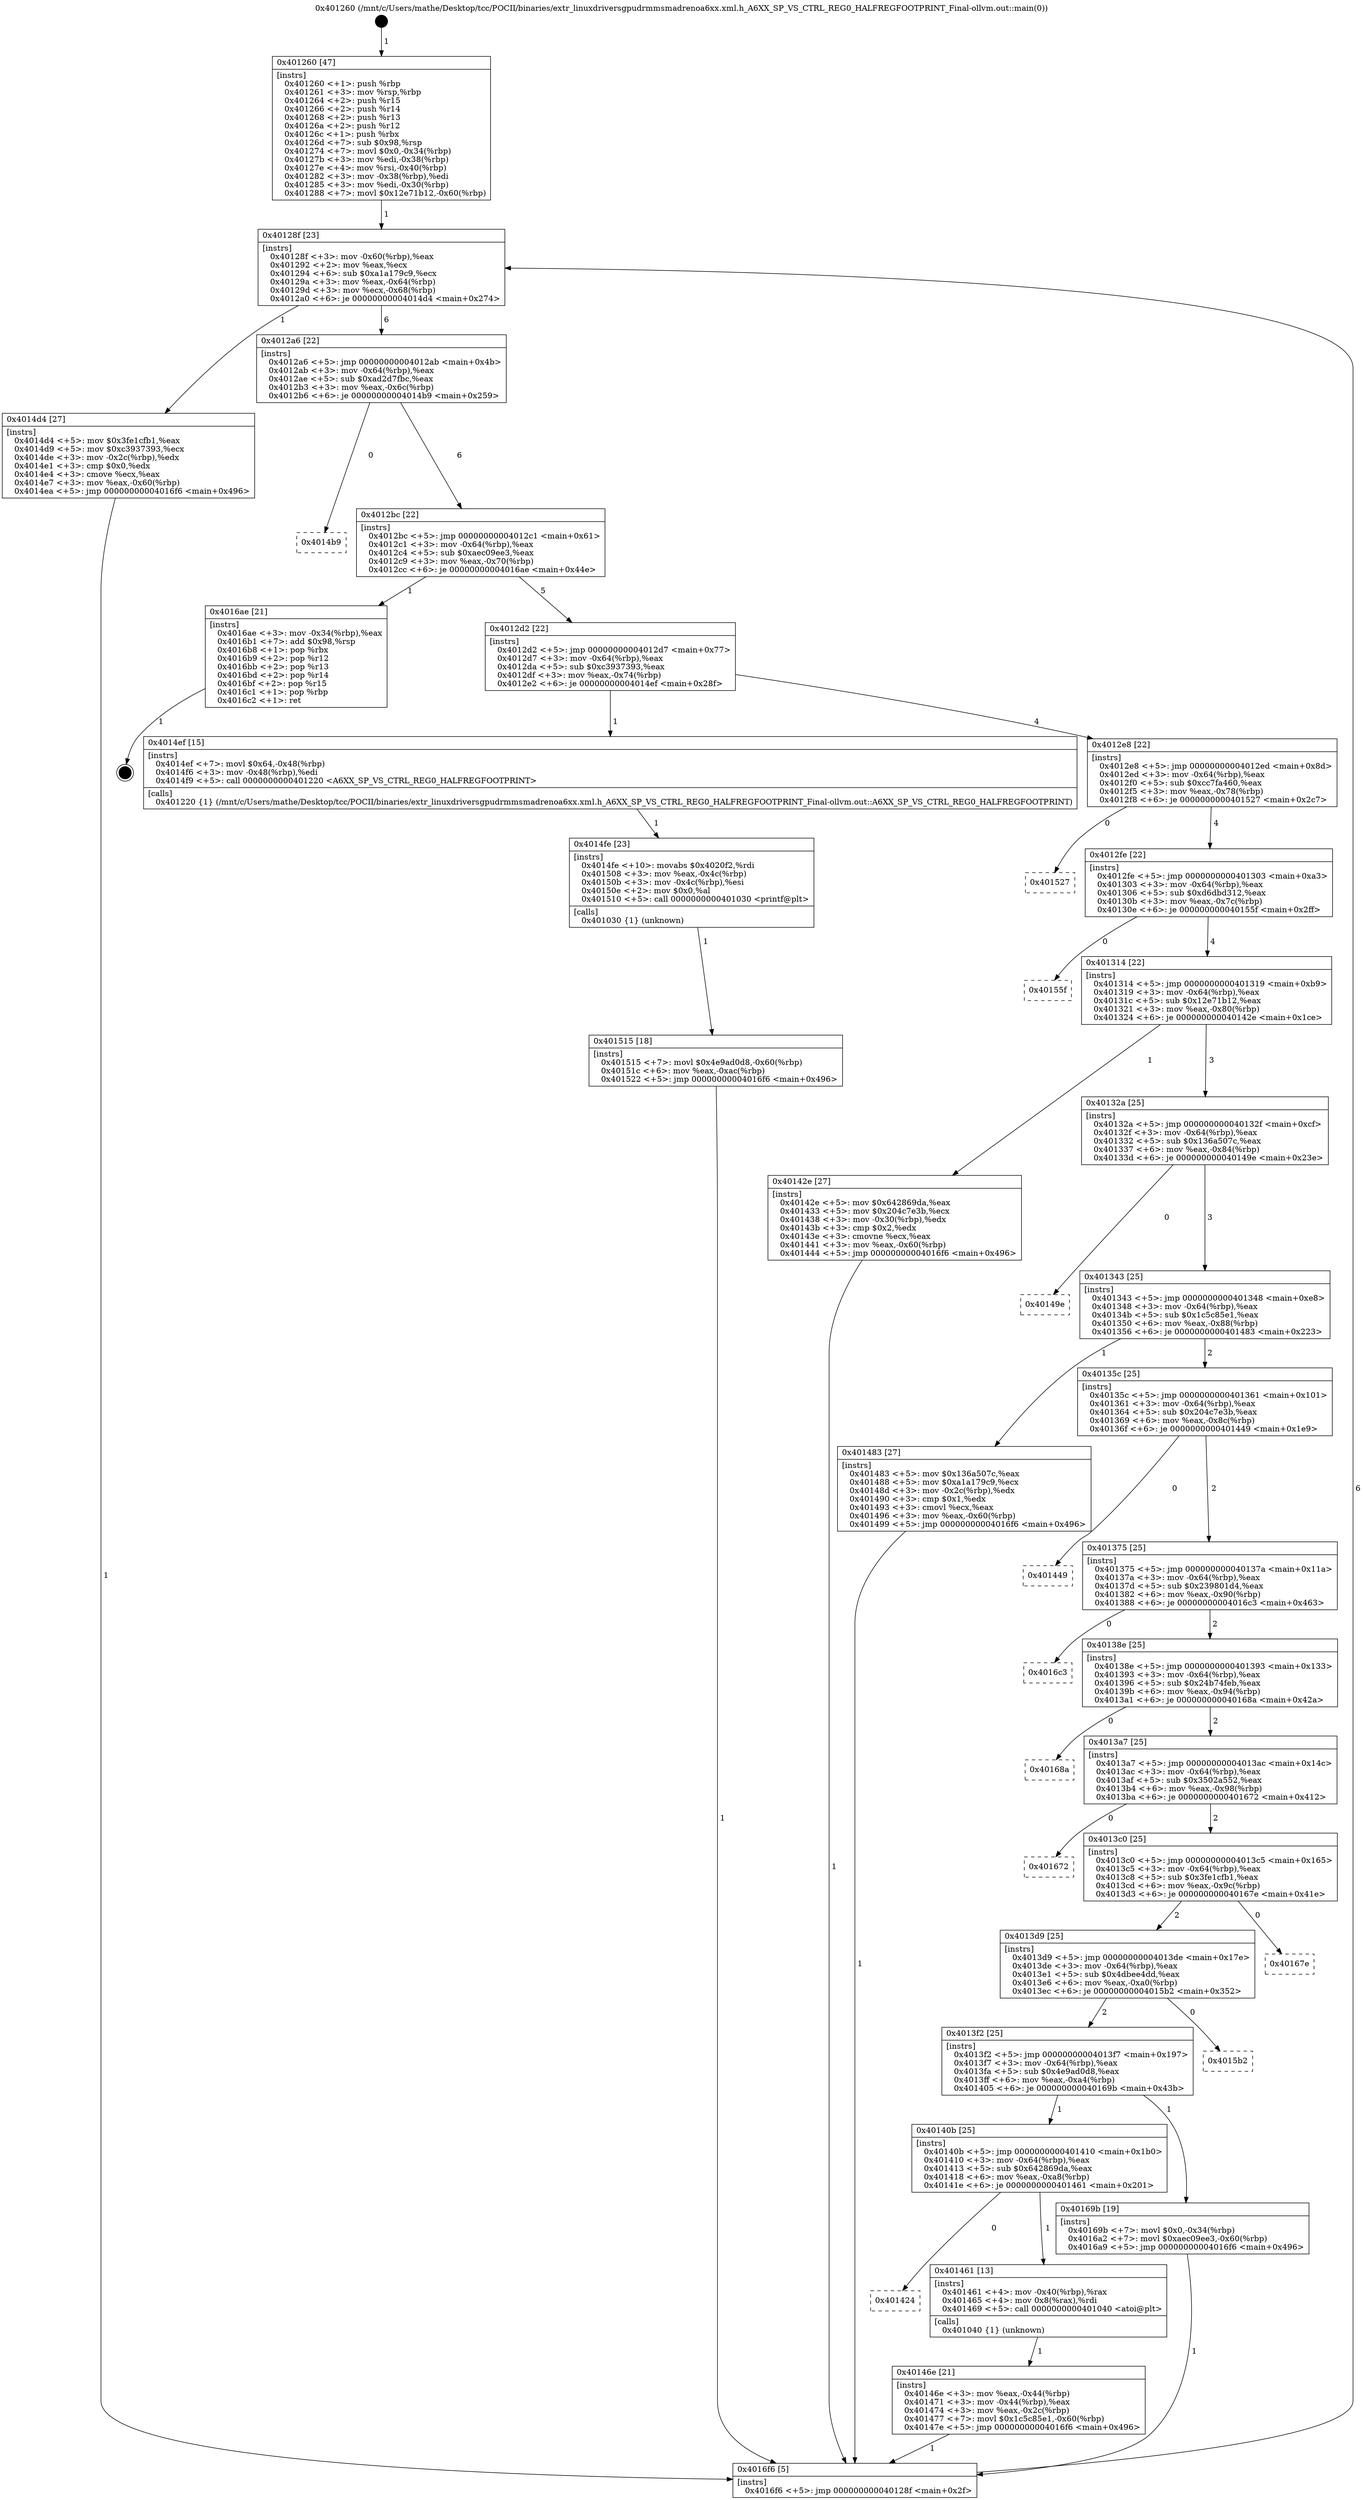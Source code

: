 digraph "0x401260" {
  label = "0x401260 (/mnt/c/Users/mathe/Desktop/tcc/POCII/binaries/extr_linuxdriversgpudrmmsmadrenoa6xx.xml.h_A6XX_SP_VS_CTRL_REG0_HALFREGFOOTPRINT_Final-ollvm.out::main(0))"
  labelloc = "t"
  node[shape=record]

  Entry [label="",width=0.3,height=0.3,shape=circle,fillcolor=black,style=filled]
  "0x40128f" [label="{
     0x40128f [23]\l
     | [instrs]\l
     &nbsp;&nbsp;0x40128f \<+3\>: mov -0x60(%rbp),%eax\l
     &nbsp;&nbsp;0x401292 \<+2\>: mov %eax,%ecx\l
     &nbsp;&nbsp;0x401294 \<+6\>: sub $0xa1a179c9,%ecx\l
     &nbsp;&nbsp;0x40129a \<+3\>: mov %eax,-0x64(%rbp)\l
     &nbsp;&nbsp;0x40129d \<+3\>: mov %ecx,-0x68(%rbp)\l
     &nbsp;&nbsp;0x4012a0 \<+6\>: je 00000000004014d4 \<main+0x274\>\l
  }"]
  "0x4014d4" [label="{
     0x4014d4 [27]\l
     | [instrs]\l
     &nbsp;&nbsp;0x4014d4 \<+5\>: mov $0x3fe1cfb1,%eax\l
     &nbsp;&nbsp;0x4014d9 \<+5\>: mov $0xc3937393,%ecx\l
     &nbsp;&nbsp;0x4014de \<+3\>: mov -0x2c(%rbp),%edx\l
     &nbsp;&nbsp;0x4014e1 \<+3\>: cmp $0x0,%edx\l
     &nbsp;&nbsp;0x4014e4 \<+3\>: cmove %ecx,%eax\l
     &nbsp;&nbsp;0x4014e7 \<+3\>: mov %eax,-0x60(%rbp)\l
     &nbsp;&nbsp;0x4014ea \<+5\>: jmp 00000000004016f6 \<main+0x496\>\l
  }"]
  "0x4012a6" [label="{
     0x4012a6 [22]\l
     | [instrs]\l
     &nbsp;&nbsp;0x4012a6 \<+5\>: jmp 00000000004012ab \<main+0x4b\>\l
     &nbsp;&nbsp;0x4012ab \<+3\>: mov -0x64(%rbp),%eax\l
     &nbsp;&nbsp;0x4012ae \<+5\>: sub $0xad2d7fbc,%eax\l
     &nbsp;&nbsp;0x4012b3 \<+3\>: mov %eax,-0x6c(%rbp)\l
     &nbsp;&nbsp;0x4012b6 \<+6\>: je 00000000004014b9 \<main+0x259\>\l
  }"]
  Exit [label="",width=0.3,height=0.3,shape=circle,fillcolor=black,style=filled,peripheries=2]
  "0x4014b9" [label="{
     0x4014b9\l
  }", style=dashed]
  "0x4012bc" [label="{
     0x4012bc [22]\l
     | [instrs]\l
     &nbsp;&nbsp;0x4012bc \<+5\>: jmp 00000000004012c1 \<main+0x61\>\l
     &nbsp;&nbsp;0x4012c1 \<+3\>: mov -0x64(%rbp),%eax\l
     &nbsp;&nbsp;0x4012c4 \<+5\>: sub $0xaec09ee3,%eax\l
     &nbsp;&nbsp;0x4012c9 \<+3\>: mov %eax,-0x70(%rbp)\l
     &nbsp;&nbsp;0x4012cc \<+6\>: je 00000000004016ae \<main+0x44e\>\l
  }"]
  "0x401515" [label="{
     0x401515 [18]\l
     | [instrs]\l
     &nbsp;&nbsp;0x401515 \<+7\>: movl $0x4e9ad0d8,-0x60(%rbp)\l
     &nbsp;&nbsp;0x40151c \<+6\>: mov %eax,-0xac(%rbp)\l
     &nbsp;&nbsp;0x401522 \<+5\>: jmp 00000000004016f6 \<main+0x496\>\l
  }"]
  "0x4016ae" [label="{
     0x4016ae [21]\l
     | [instrs]\l
     &nbsp;&nbsp;0x4016ae \<+3\>: mov -0x34(%rbp),%eax\l
     &nbsp;&nbsp;0x4016b1 \<+7\>: add $0x98,%rsp\l
     &nbsp;&nbsp;0x4016b8 \<+1\>: pop %rbx\l
     &nbsp;&nbsp;0x4016b9 \<+2\>: pop %r12\l
     &nbsp;&nbsp;0x4016bb \<+2\>: pop %r13\l
     &nbsp;&nbsp;0x4016bd \<+2\>: pop %r14\l
     &nbsp;&nbsp;0x4016bf \<+2\>: pop %r15\l
     &nbsp;&nbsp;0x4016c1 \<+1\>: pop %rbp\l
     &nbsp;&nbsp;0x4016c2 \<+1\>: ret\l
  }"]
  "0x4012d2" [label="{
     0x4012d2 [22]\l
     | [instrs]\l
     &nbsp;&nbsp;0x4012d2 \<+5\>: jmp 00000000004012d7 \<main+0x77\>\l
     &nbsp;&nbsp;0x4012d7 \<+3\>: mov -0x64(%rbp),%eax\l
     &nbsp;&nbsp;0x4012da \<+5\>: sub $0xc3937393,%eax\l
     &nbsp;&nbsp;0x4012df \<+3\>: mov %eax,-0x74(%rbp)\l
     &nbsp;&nbsp;0x4012e2 \<+6\>: je 00000000004014ef \<main+0x28f\>\l
  }"]
  "0x4014fe" [label="{
     0x4014fe [23]\l
     | [instrs]\l
     &nbsp;&nbsp;0x4014fe \<+10\>: movabs $0x4020f2,%rdi\l
     &nbsp;&nbsp;0x401508 \<+3\>: mov %eax,-0x4c(%rbp)\l
     &nbsp;&nbsp;0x40150b \<+3\>: mov -0x4c(%rbp),%esi\l
     &nbsp;&nbsp;0x40150e \<+2\>: mov $0x0,%al\l
     &nbsp;&nbsp;0x401510 \<+5\>: call 0000000000401030 \<printf@plt\>\l
     | [calls]\l
     &nbsp;&nbsp;0x401030 \{1\} (unknown)\l
  }"]
  "0x4014ef" [label="{
     0x4014ef [15]\l
     | [instrs]\l
     &nbsp;&nbsp;0x4014ef \<+7\>: movl $0x64,-0x48(%rbp)\l
     &nbsp;&nbsp;0x4014f6 \<+3\>: mov -0x48(%rbp),%edi\l
     &nbsp;&nbsp;0x4014f9 \<+5\>: call 0000000000401220 \<A6XX_SP_VS_CTRL_REG0_HALFREGFOOTPRINT\>\l
     | [calls]\l
     &nbsp;&nbsp;0x401220 \{1\} (/mnt/c/Users/mathe/Desktop/tcc/POCII/binaries/extr_linuxdriversgpudrmmsmadrenoa6xx.xml.h_A6XX_SP_VS_CTRL_REG0_HALFREGFOOTPRINT_Final-ollvm.out::A6XX_SP_VS_CTRL_REG0_HALFREGFOOTPRINT)\l
  }"]
  "0x4012e8" [label="{
     0x4012e8 [22]\l
     | [instrs]\l
     &nbsp;&nbsp;0x4012e8 \<+5\>: jmp 00000000004012ed \<main+0x8d\>\l
     &nbsp;&nbsp;0x4012ed \<+3\>: mov -0x64(%rbp),%eax\l
     &nbsp;&nbsp;0x4012f0 \<+5\>: sub $0xcc7fa460,%eax\l
     &nbsp;&nbsp;0x4012f5 \<+3\>: mov %eax,-0x78(%rbp)\l
     &nbsp;&nbsp;0x4012f8 \<+6\>: je 0000000000401527 \<main+0x2c7\>\l
  }"]
  "0x40146e" [label="{
     0x40146e [21]\l
     | [instrs]\l
     &nbsp;&nbsp;0x40146e \<+3\>: mov %eax,-0x44(%rbp)\l
     &nbsp;&nbsp;0x401471 \<+3\>: mov -0x44(%rbp),%eax\l
     &nbsp;&nbsp;0x401474 \<+3\>: mov %eax,-0x2c(%rbp)\l
     &nbsp;&nbsp;0x401477 \<+7\>: movl $0x1c5c85e1,-0x60(%rbp)\l
     &nbsp;&nbsp;0x40147e \<+5\>: jmp 00000000004016f6 \<main+0x496\>\l
  }"]
  "0x401527" [label="{
     0x401527\l
  }", style=dashed]
  "0x4012fe" [label="{
     0x4012fe [22]\l
     | [instrs]\l
     &nbsp;&nbsp;0x4012fe \<+5\>: jmp 0000000000401303 \<main+0xa3\>\l
     &nbsp;&nbsp;0x401303 \<+3\>: mov -0x64(%rbp),%eax\l
     &nbsp;&nbsp;0x401306 \<+5\>: sub $0xd6dbd312,%eax\l
     &nbsp;&nbsp;0x40130b \<+3\>: mov %eax,-0x7c(%rbp)\l
     &nbsp;&nbsp;0x40130e \<+6\>: je 000000000040155f \<main+0x2ff\>\l
  }"]
  "0x401424" [label="{
     0x401424\l
  }", style=dashed]
  "0x40155f" [label="{
     0x40155f\l
  }", style=dashed]
  "0x401314" [label="{
     0x401314 [22]\l
     | [instrs]\l
     &nbsp;&nbsp;0x401314 \<+5\>: jmp 0000000000401319 \<main+0xb9\>\l
     &nbsp;&nbsp;0x401319 \<+3\>: mov -0x64(%rbp),%eax\l
     &nbsp;&nbsp;0x40131c \<+5\>: sub $0x12e71b12,%eax\l
     &nbsp;&nbsp;0x401321 \<+3\>: mov %eax,-0x80(%rbp)\l
     &nbsp;&nbsp;0x401324 \<+6\>: je 000000000040142e \<main+0x1ce\>\l
  }"]
  "0x401461" [label="{
     0x401461 [13]\l
     | [instrs]\l
     &nbsp;&nbsp;0x401461 \<+4\>: mov -0x40(%rbp),%rax\l
     &nbsp;&nbsp;0x401465 \<+4\>: mov 0x8(%rax),%rdi\l
     &nbsp;&nbsp;0x401469 \<+5\>: call 0000000000401040 \<atoi@plt\>\l
     | [calls]\l
     &nbsp;&nbsp;0x401040 \{1\} (unknown)\l
  }"]
  "0x40142e" [label="{
     0x40142e [27]\l
     | [instrs]\l
     &nbsp;&nbsp;0x40142e \<+5\>: mov $0x642869da,%eax\l
     &nbsp;&nbsp;0x401433 \<+5\>: mov $0x204c7e3b,%ecx\l
     &nbsp;&nbsp;0x401438 \<+3\>: mov -0x30(%rbp),%edx\l
     &nbsp;&nbsp;0x40143b \<+3\>: cmp $0x2,%edx\l
     &nbsp;&nbsp;0x40143e \<+3\>: cmovne %ecx,%eax\l
     &nbsp;&nbsp;0x401441 \<+3\>: mov %eax,-0x60(%rbp)\l
     &nbsp;&nbsp;0x401444 \<+5\>: jmp 00000000004016f6 \<main+0x496\>\l
  }"]
  "0x40132a" [label="{
     0x40132a [25]\l
     | [instrs]\l
     &nbsp;&nbsp;0x40132a \<+5\>: jmp 000000000040132f \<main+0xcf\>\l
     &nbsp;&nbsp;0x40132f \<+3\>: mov -0x64(%rbp),%eax\l
     &nbsp;&nbsp;0x401332 \<+5\>: sub $0x136a507c,%eax\l
     &nbsp;&nbsp;0x401337 \<+6\>: mov %eax,-0x84(%rbp)\l
     &nbsp;&nbsp;0x40133d \<+6\>: je 000000000040149e \<main+0x23e\>\l
  }"]
  "0x4016f6" [label="{
     0x4016f6 [5]\l
     | [instrs]\l
     &nbsp;&nbsp;0x4016f6 \<+5\>: jmp 000000000040128f \<main+0x2f\>\l
  }"]
  "0x401260" [label="{
     0x401260 [47]\l
     | [instrs]\l
     &nbsp;&nbsp;0x401260 \<+1\>: push %rbp\l
     &nbsp;&nbsp;0x401261 \<+3\>: mov %rsp,%rbp\l
     &nbsp;&nbsp;0x401264 \<+2\>: push %r15\l
     &nbsp;&nbsp;0x401266 \<+2\>: push %r14\l
     &nbsp;&nbsp;0x401268 \<+2\>: push %r13\l
     &nbsp;&nbsp;0x40126a \<+2\>: push %r12\l
     &nbsp;&nbsp;0x40126c \<+1\>: push %rbx\l
     &nbsp;&nbsp;0x40126d \<+7\>: sub $0x98,%rsp\l
     &nbsp;&nbsp;0x401274 \<+7\>: movl $0x0,-0x34(%rbp)\l
     &nbsp;&nbsp;0x40127b \<+3\>: mov %edi,-0x38(%rbp)\l
     &nbsp;&nbsp;0x40127e \<+4\>: mov %rsi,-0x40(%rbp)\l
     &nbsp;&nbsp;0x401282 \<+3\>: mov -0x38(%rbp),%edi\l
     &nbsp;&nbsp;0x401285 \<+3\>: mov %edi,-0x30(%rbp)\l
     &nbsp;&nbsp;0x401288 \<+7\>: movl $0x12e71b12,-0x60(%rbp)\l
  }"]
  "0x40140b" [label="{
     0x40140b [25]\l
     | [instrs]\l
     &nbsp;&nbsp;0x40140b \<+5\>: jmp 0000000000401410 \<main+0x1b0\>\l
     &nbsp;&nbsp;0x401410 \<+3\>: mov -0x64(%rbp),%eax\l
     &nbsp;&nbsp;0x401413 \<+5\>: sub $0x642869da,%eax\l
     &nbsp;&nbsp;0x401418 \<+6\>: mov %eax,-0xa8(%rbp)\l
     &nbsp;&nbsp;0x40141e \<+6\>: je 0000000000401461 \<main+0x201\>\l
  }"]
  "0x40149e" [label="{
     0x40149e\l
  }", style=dashed]
  "0x401343" [label="{
     0x401343 [25]\l
     | [instrs]\l
     &nbsp;&nbsp;0x401343 \<+5\>: jmp 0000000000401348 \<main+0xe8\>\l
     &nbsp;&nbsp;0x401348 \<+3\>: mov -0x64(%rbp),%eax\l
     &nbsp;&nbsp;0x40134b \<+5\>: sub $0x1c5c85e1,%eax\l
     &nbsp;&nbsp;0x401350 \<+6\>: mov %eax,-0x88(%rbp)\l
     &nbsp;&nbsp;0x401356 \<+6\>: je 0000000000401483 \<main+0x223\>\l
  }"]
  "0x40169b" [label="{
     0x40169b [19]\l
     | [instrs]\l
     &nbsp;&nbsp;0x40169b \<+7\>: movl $0x0,-0x34(%rbp)\l
     &nbsp;&nbsp;0x4016a2 \<+7\>: movl $0xaec09ee3,-0x60(%rbp)\l
     &nbsp;&nbsp;0x4016a9 \<+5\>: jmp 00000000004016f6 \<main+0x496\>\l
  }"]
  "0x401483" [label="{
     0x401483 [27]\l
     | [instrs]\l
     &nbsp;&nbsp;0x401483 \<+5\>: mov $0x136a507c,%eax\l
     &nbsp;&nbsp;0x401488 \<+5\>: mov $0xa1a179c9,%ecx\l
     &nbsp;&nbsp;0x40148d \<+3\>: mov -0x2c(%rbp),%edx\l
     &nbsp;&nbsp;0x401490 \<+3\>: cmp $0x1,%edx\l
     &nbsp;&nbsp;0x401493 \<+3\>: cmovl %ecx,%eax\l
     &nbsp;&nbsp;0x401496 \<+3\>: mov %eax,-0x60(%rbp)\l
     &nbsp;&nbsp;0x401499 \<+5\>: jmp 00000000004016f6 \<main+0x496\>\l
  }"]
  "0x40135c" [label="{
     0x40135c [25]\l
     | [instrs]\l
     &nbsp;&nbsp;0x40135c \<+5\>: jmp 0000000000401361 \<main+0x101\>\l
     &nbsp;&nbsp;0x401361 \<+3\>: mov -0x64(%rbp),%eax\l
     &nbsp;&nbsp;0x401364 \<+5\>: sub $0x204c7e3b,%eax\l
     &nbsp;&nbsp;0x401369 \<+6\>: mov %eax,-0x8c(%rbp)\l
     &nbsp;&nbsp;0x40136f \<+6\>: je 0000000000401449 \<main+0x1e9\>\l
  }"]
  "0x4013f2" [label="{
     0x4013f2 [25]\l
     | [instrs]\l
     &nbsp;&nbsp;0x4013f2 \<+5\>: jmp 00000000004013f7 \<main+0x197\>\l
     &nbsp;&nbsp;0x4013f7 \<+3\>: mov -0x64(%rbp),%eax\l
     &nbsp;&nbsp;0x4013fa \<+5\>: sub $0x4e9ad0d8,%eax\l
     &nbsp;&nbsp;0x4013ff \<+6\>: mov %eax,-0xa4(%rbp)\l
     &nbsp;&nbsp;0x401405 \<+6\>: je 000000000040169b \<main+0x43b\>\l
  }"]
  "0x401449" [label="{
     0x401449\l
  }", style=dashed]
  "0x401375" [label="{
     0x401375 [25]\l
     | [instrs]\l
     &nbsp;&nbsp;0x401375 \<+5\>: jmp 000000000040137a \<main+0x11a\>\l
     &nbsp;&nbsp;0x40137a \<+3\>: mov -0x64(%rbp),%eax\l
     &nbsp;&nbsp;0x40137d \<+5\>: sub $0x239801d4,%eax\l
     &nbsp;&nbsp;0x401382 \<+6\>: mov %eax,-0x90(%rbp)\l
     &nbsp;&nbsp;0x401388 \<+6\>: je 00000000004016c3 \<main+0x463\>\l
  }"]
  "0x4015b2" [label="{
     0x4015b2\l
  }", style=dashed]
  "0x4016c3" [label="{
     0x4016c3\l
  }", style=dashed]
  "0x40138e" [label="{
     0x40138e [25]\l
     | [instrs]\l
     &nbsp;&nbsp;0x40138e \<+5\>: jmp 0000000000401393 \<main+0x133\>\l
     &nbsp;&nbsp;0x401393 \<+3\>: mov -0x64(%rbp),%eax\l
     &nbsp;&nbsp;0x401396 \<+5\>: sub $0x24b74feb,%eax\l
     &nbsp;&nbsp;0x40139b \<+6\>: mov %eax,-0x94(%rbp)\l
     &nbsp;&nbsp;0x4013a1 \<+6\>: je 000000000040168a \<main+0x42a\>\l
  }"]
  "0x4013d9" [label="{
     0x4013d9 [25]\l
     | [instrs]\l
     &nbsp;&nbsp;0x4013d9 \<+5\>: jmp 00000000004013de \<main+0x17e\>\l
     &nbsp;&nbsp;0x4013de \<+3\>: mov -0x64(%rbp),%eax\l
     &nbsp;&nbsp;0x4013e1 \<+5\>: sub $0x4dbee4dd,%eax\l
     &nbsp;&nbsp;0x4013e6 \<+6\>: mov %eax,-0xa0(%rbp)\l
     &nbsp;&nbsp;0x4013ec \<+6\>: je 00000000004015b2 \<main+0x352\>\l
  }"]
  "0x40168a" [label="{
     0x40168a\l
  }", style=dashed]
  "0x4013a7" [label="{
     0x4013a7 [25]\l
     | [instrs]\l
     &nbsp;&nbsp;0x4013a7 \<+5\>: jmp 00000000004013ac \<main+0x14c\>\l
     &nbsp;&nbsp;0x4013ac \<+3\>: mov -0x64(%rbp),%eax\l
     &nbsp;&nbsp;0x4013af \<+5\>: sub $0x3502a552,%eax\l
     &nbsp;&nbsp;0x4013b4 \<+6\>: mov %eax,-0x98(%rbp)\l
     &nbsp;&nbsp;0x4013ba \<+6\>: je 0000000000401672 \<main+0x412\>\l
  }"]
  "0x40167e" [label="{
     0x40167e\l
  }", style=dashed]
  "0x401672" [label="{
     0x401672\l
  }", style=dashed]
  "0x4013c0" [label="{
     0x4013c0 [25]\l
     | [instrs]\l
     &nbsp;&nbsp;0x4013c0 \<+5\>: jmp 00000000004013c5 \<main+0x165\>\l
     &nbsp;&nbsp;0x4013c5 \<+3\>: mov -0x64(%rbp),%eax\l
     &nbsp;&nbsp;0x4013c8 \<+5\>: sub $0x3fe1cfb1,%eax\l
     &nbsp;&nbsp;0x4013cd \<+6\>: mov %eax,-0x9c(%rbp)\l
     &nbsp;&nbsp;0x4013d3 \<+6\>: je 000000000040167e \<main+0x41e\>\l
  }"]
  Entry -> "0x401260" [label=" 1"]
  "0x40128f" -> "0x4014d4" [label=" 1"]
  "0x40128f" -> "0x4012a6" [label=" 6"]
  "0x4016ae" -> Exit [label=" 1"]
  "0x4012a6" -> "0x4014b9" [label=" 0"]
  "0x4012a6" -> "0x4012bc" [label=" 6"]
  "0x40169b" -> "0x4016f6" [label=" 1"]
  "0x4012bc" -> "0x4016ae" [label=" 1"]
  "0x4012bc" -> "0x4012d2" [label=" 5"]
  "0x401515" -> "0x4016f6" [label=" 1"]
  "0x4012d2" -> "0x4014ef" [label=" 1"]
  "0x4012d2" -> "0x4012e8" [label=" 4"]
  "0x4014fe" -> "0x401515" [label=" 1"]
  "0x4012e8" -> "0x401527" [label=" 0"]
  "0x4012e8" -> "0x4012fe" [label=" 4"]
  "0x4014ef" -> "0x4014fe" [label=" 1"]
  "0x4012fe" -> "0x40155f" [label=" 0"]
  "0x4012fe" -> "0x401314" [label=" 4"]
  "0x4014d4" -> "0x4016f6" [label=" 1"]
  "0x401314" -> "0x40142e" [label=" 1"]
  "0x401314" -> "0x40132a" [label=" 3"]
  "0x40142e" -> "0x4016f6" [label=" 1"]
  "0x401260" -> "0x40128f" [label=" 1"]
  "0x4016f6" -> "0x40128f" [label=" 6"]
  "0x401483" -> "0x4016f6" [label=" 1"]
  "0x40132a" -> "0x40149e" [label=" 0"]
  "0x40132a" -> "0x401343" [label=" 3"]
  "0x401461" -> "0x40146e" [label=" 1"]
  "0x401343" -> "0x401483" [label=" 1"]
  "0x401343" -> "0x40135c" [label=" 2"]
  "0x40140b" -> "0x401424" [label=" 0"]
  "0x40135c" -> "0x401449" [label=" 0"]
  "0x40135c" -> "0x401375" [label=" 2"]
  "0x40146e" -> "0x4016f6" [label=" 1"]
  "0x401375" -> "0x4016c3" [label=" 0"]
  "0x401375" -> "0x40138e" [label=" 2"]
  "0x4013f2" -> "0x40140b" [label=" 1"]
  "0x40138e" -> "0x40168a" [label=" 0"]
  "0x40138e" -> "0x4013a7" [label=" 2"]
  "0x40140b" -> "0x401461" [label=" 1"]
  "0x4013a7" -> "0x401672" [label=" 0"]
  "0x4013a7" -> "0x4013c0" [label=" 2"]
  "0x4013d9" -> "0x4013f2" [label=" 2"]
  "0x4013c0" -> "0x40167e" [label=" 0"]
  "0x4013c0" -> "0x4013d9" [label=" 2"]
  "0x4013f2" -> "0x40169b" [label=" 1"]
  "0x4013d9" -> "0x4015b2" [label=" 0"]
}
